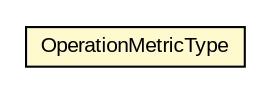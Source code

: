 #!/usr/local/bin/dot
#
# Class diagram 
# Generated by UMLGraph version R5_6-24-gf6e263 (http://www.umlgraph.org/)
#

digraph G {
	edge [fontname="arial",fontsize=10,labelfontname="arial",labelfontsize=10];
	node [fontname="arial",fontsize=10,shape=plaintext];
	nodesep=0.25;
	ranksep=0.5;
	// org.oasis_open.docs.wsdm.mows_2.OperationMetricType
	c845910 [label=<<table title="org.oasis_open.docs.wsdm.mows_2.OperationMetricType" border="0" cellborder="1" cellspacing="0" cellpadding="2" port="p" bgcolor="lemonChiffon" href="./OperationMetricType.html">
		<tr><td><table border="0" cellspacing="0" cellpadding="1">
<tr><td align="center" balign="center"> OperationMetricType </td></tr>
		</table></td></tr>
		</table>>, URL="./OperationMetricType.html", fontname="arial", fontcolor="black", fontsize=10.0];
}

